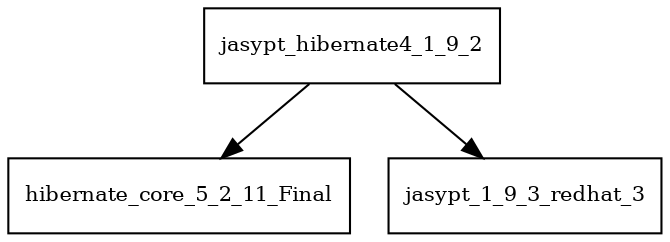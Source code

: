 digraph jasypt_hibernate4_1_9_2_dependencies {
  node [shape = box, fontsize=10.0];
  jasypt_hibernate4_1_9_2 -> hibernate_core_5_2_11_Final;
  jasypt_hibernate4_1_9_2 -> jasypt_1_9_3_redhat_3;
}
